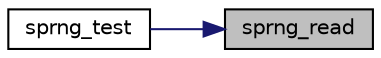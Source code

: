 digraph "sprng_read"
{
 // LATEX_PDF_SIZE
  edge [fontname="Helvetica",fontsize="10",labelfontname="Helvetica",labelfontsize="10"];
  node [fontname="Helvetica",fontsize="10",shape=record];
  rankdir="RL";
  Node15 [label="sprng_read",height=0.2,width=0.4,color="black", fillcolor="grey75", style="filled", fontcolor="black",tooltip="Read from the PRNG."];
  Node15 -> Node16 [dir="back",color="midnightblue",fontsize="10",style="solid",fontname="Helvetica"];
  Node16 [label="sprng_test",height=0.2,width=0.4,color="black", fillcolor="white", style="filled",URL="$sprng_8c.html#ac44fd3f790e155219847fd31d6389836",tooltip="PRNG self-test."];
}
